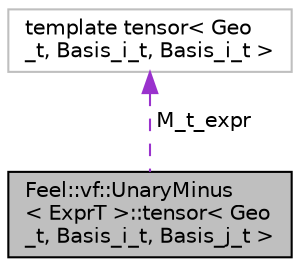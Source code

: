 digraph "Feel::vf::UnaryMinus&lt; ExprT &gt;::tensor&lt; Geo_t, Basis_i_t, Basis_j_t &gt;"
{
 // LATEX_PDF_SIZE
  edge [fontname="Helvetica",fontsize="10",labelfontname="Helvetica",labelfontsize="10"];
  node [fontname="Helvetica",fontsize="10",shape=record];
  Node1 [label="Feel::vf::UnaryMinus\l\< ExprT \>::tensor\< Geo\l_t, Basis_i_t, Basis_j_t \>",height=0.2,width=0.4,color="black", fillcolor="grey75", style="filled", fontcolor="black",tooltip=" "];
  Node2 -> Node1 [dir="back",color="darkorchid3",fontsize="10",style="dashed",label=" M_t_expr" ,fontname="Helvetica"];
  Node2 [label="template tensor\< Geo\l_t, Basis_i_t, Basis_i_t \>",height=0.2,width=0.4,color="grey75", fillcolor="white", style="filled",tooltip=" "];
}
